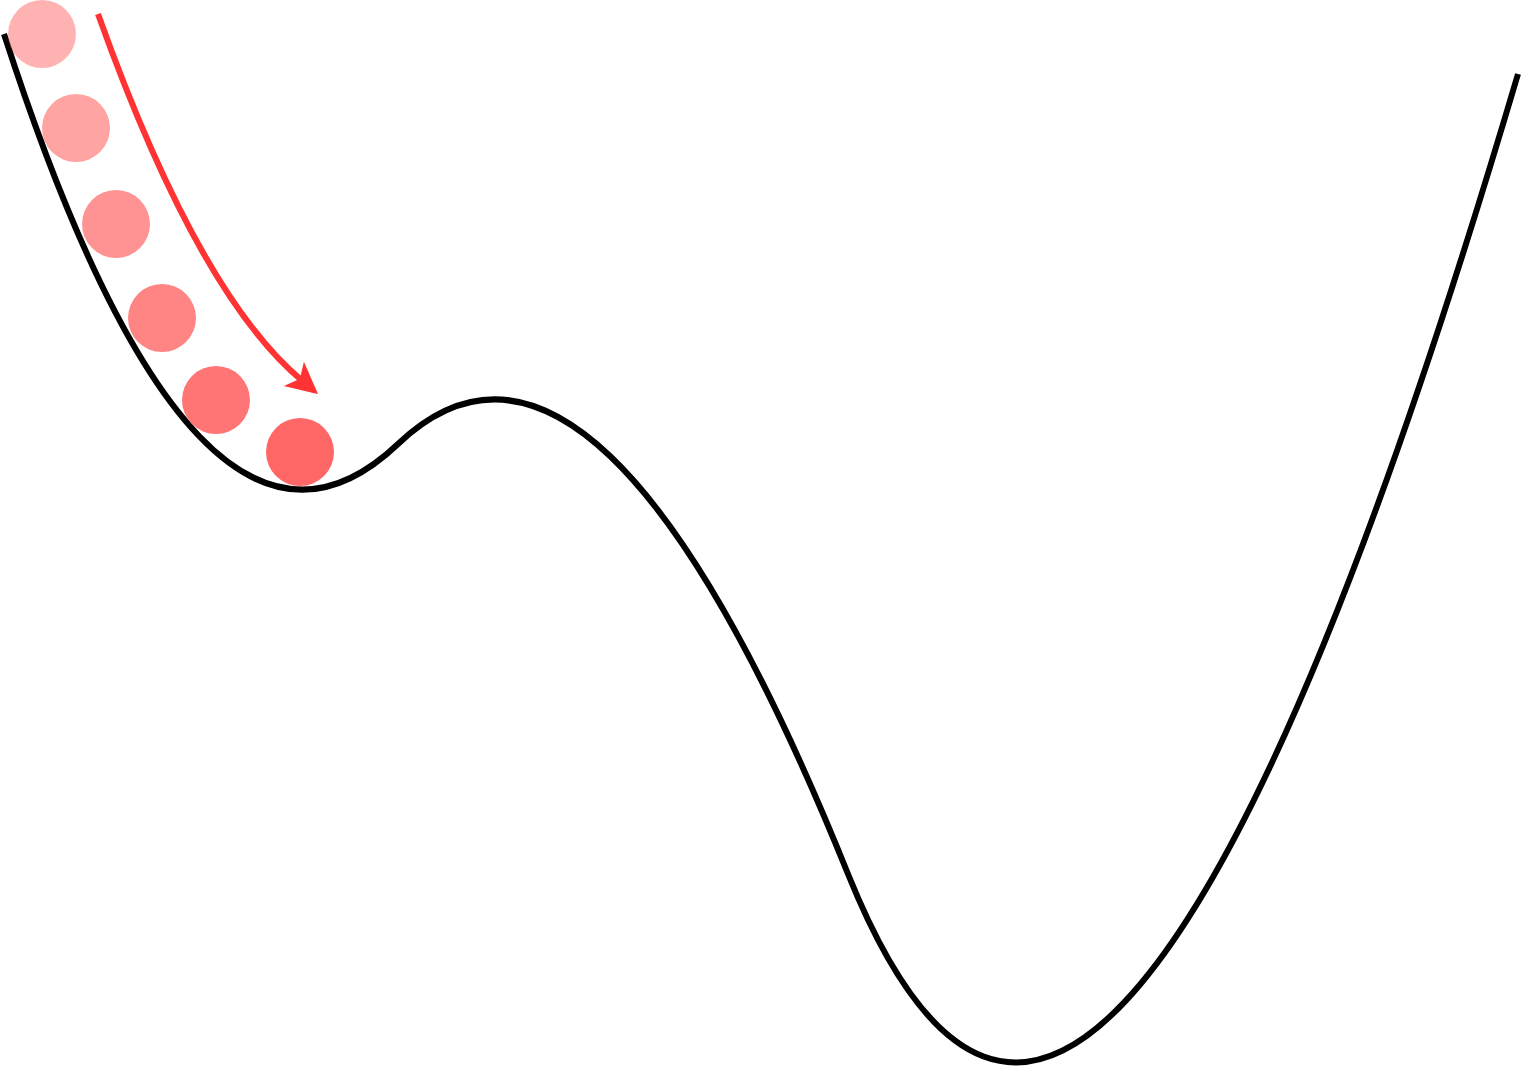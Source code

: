 <mxfile version="12.3.7" type="device" pages="1"><diagram id="AZLfLSdEqSu9o7FFcONp" name="Page-1"><mxGraphModel dx="1017" dy="947" grid="1" gridSize="10" guides="1" tooltips="1" connect="1" arrows="1" fold="1" page="1" pageScale="1" pageWidth="827" pageHeight="1169" math="0" shadow="0"><root><mxCell id="0"/><mxCell id="1" parent="0"/><mxCell id="R3Zl3SXb4fyk58bgF1Ui-2" value="" style="curved=1;endArrow=none;html=1;endFill=0;strokeWidth=3;" edge="1" parent="1"><mxGeometry width="50" height="50" relative="1" as="geometry"><mxPoint x="33" y="130" as="sourcePoint"/><mxPoint x="790" y="150" as="targetPoint"/><Array as="points"><mxPoint x="130" y="430"/><mxPoint x="330" y="240"/><mxPoint x="580" y="860"/></Array></mxGeometry></mxCell><mxCell id="R3Zl3SXb4fyk58bgF1Ui-6" value="" style="ellipse;whiteSpace=wrap;html=1;aspect=fixed;fillColor=#FF6666;strokeColor=none;opacity=50;" vertex="1" parent="1"><mxGeometry x="35" y="113" width="34" height="34" as="geometry"/></mxCell><mxCell id="R3Zl3SXb4fyk58bgF1Ui-7" value="" style="ellipse;whiteSpace=wrap;html=1;aspect=fixed;fillColor=#FF6666;strokeColor=none;" vertex="1" parent="1"><mxGeometry x="164" y="322" width="34" height="34" as="geometry"/></mxCell><mxCell id="R3Zl3SXb4fyk58bgF1Ui-9" value="" style="ellipse;whiteSpace=wrap;html=1;aspect=fixed;fillColor=#FF6666;strokeColor=none;opacity=60;" vertex="1" parent="1"><mxGeometry x="52" y="160" width="34" height="34" as="geometry"/></mxCell><mxCell id="R3Zl3SXb4fyk58bgF1Ui-10" value="" style="ellipse;whiteSpace=wrap;html=1;aspect=fixed;fillColor=#FF6666;strokeColor=none;opacity=70;" vertex="1" parent="1"><mxGeometry x="72" y="208" width="34" height="34" as="geometry"/></mxCell><mxCell id="R3Zl3SXb4fyk58bgF1Ui-11" value="" style="ellipse;whiteSpace=wrap;html=1;aspect=fixed;fillColor=#FF6666;strokeColor=none;opacity=80;" vertex="1" parent="1"><mxGeometry x="95" y="255" width="34" height="34" as="geometry"/></mxCell><mxCell id="R3Zl3SXb4fyk58bgF1Ui-12" value="" style="ellipse;whiteSpace=wrap;html=1;aspect=fixed;fillColor=#FF6666;strokeColor=none;opacity=90;" vertex="1" parent="1"><mxGeometry x="122" y="296" width="34" height="34" as="geometry"/></mxCell><mxCell id="R3Zl3SXb4fyk58bgF1Ui-13" value="" style="curved=1;endArrow=classic;html=1;strokeWidth=3;strokeColor=#FF3333;" edge="1" parent="1"><mxGeometry width="50" height="50" relative="1" as="geometry"><mxPoint x="80" y="120" as="sourcePoint"/><mxPoint x="190" y="310" as="targetPoint"/><Array as="points"><mxPoint x="130" y="260"/></Array></mxGeometry></mxCell></root></mxGraphModel></diagram></mxfile>